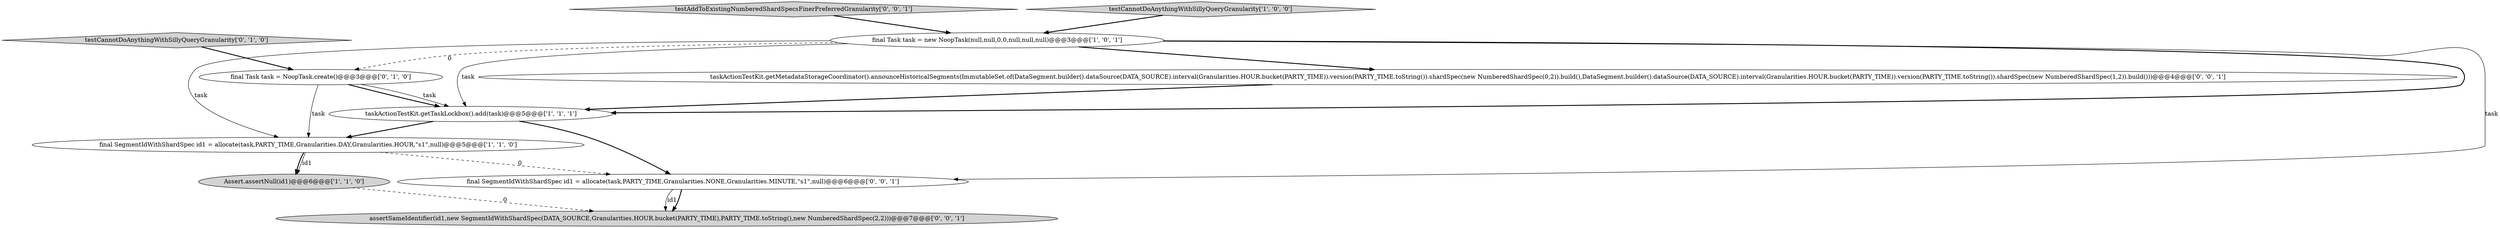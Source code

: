 digraph {
3 [style = filled, label = "Assert.assertNull(id1)@@@6@@@['1', '1', '0']", fillcolor = lightgray, shape = ellipse image = "AAA0AAABBB1BBB"];
4 [style = filled, label = "final Task task = new NoopTask(null,null,0,0,null,null,null)@@@3@@@['1', '0', '1']", fillcolor = white, shape = ellipse image = "AAA0AAABBB1BBB"];
10 [style = filled, label = "assertSameIdentifier(id1,new SegmentIdWithShardSpec(DATA_SOURCE,Granularities.HOUR.bucket(PARTY_TIME),PARTY_TIME.toString(),new NumberedShardSpec(2,2)))@@@7@@@['0', '0', '1']", fillcolor = lightgray, shape = ellipse image = "AAA0AAABBB3BBB"];
8 [style = filled, label = "testAddToExistingNumberedShardSpecsFinerPreferredGranularity['0', '0', '1']", fillcolor = lightgray, shape = diamond image = "AAA0AAABBB3BBB"];
7 [style = filled, label = "taskActionTestKit.getMetadataStorageCoordinator().announceHistoricalSegments(ImmutableSet.of(DataSegment.builder().dataSource(DATA_SOURCE).interval(Granularities.HOUR.bucket(PARTY_TIME)).version(PARTY_TIME.toString()).shardSpec(new NumberedShardSpec(0,2)).build(),DataSegment.builder().dataSource(DATA_SOURCE).interval(Granularities.HOUR.bucket(PARTY_TIME)).version(PARTY_TIME.toString()).shardSpec(new NumberedShardSpec(1,2)).build()))@@@4@@@['0', '0', '1']", fillcolor = white, shape = ellipse image = "AAA0AAABBB3BBB"];
1 [style = filled, label = "testCannotDoAnythingWithSillyQueryGranularity['1', '0', '0']", fillcolor = lightgray, shape = diamond image = "AAA0AAABBB1BBB"];
6 [style = filled, label = "testCannotDoAnythingWithSillyQueryGranularity['0', '1', '0']", fillcolor = lightgray, shape = diamond image = "AAA0AAABBB2BBB"];
9 [style = filled, label = "final SegmentIdWithShardSpec id1 = allocate(task,PARTY_TIME,Granularities.NONE,Granularities.MINUTE,\"s1\",null)@@@6@@@['0', '0', '1']", fillcolor = white, shape = ellipse image = "AAA0AAABBB3BBB"];
2 [style = filled, label = "taskActionTestKit.getTaskLockbox().add(task)@@@5@@@['1', '1', '1']", fillcolor = white, shape = ellipse image = "AAA0AAABBB1BBB"];
5 [style = filled, label = "final Task task = NoopTask.create()@@@3@@@['0', '1', '0']", fillcolor = white, shape = ellipse image = "AAA1AAABBB2BBB"];
0 [style = filled, label = "final SegmentIdWithShardSpec id1 = allocate(task,PARTY_TIME,Granularities.DAY,Granularities.HOUR,\"s1\",null)@@@5@@@['1', '1', '0']", fillcolor = white, shape = ellipse image = "AAA0AAABBB1BBB"];
5->2 [style = bold, label=""];
4->2 [style = solid, label="task"];
4->7 [style = bold, label=""];
8->4 [style = bold, label=""];
3->10 [style = dashed, label="0"];
5->0 [style = solid, label="task"];
0->3 [style = solid, label="id1"];
0->3 [style = bold, label=""];
9->10 [style = solid, label="id1"];
4->2 [style = bold, label=""];
2->9 [style = bold, label=""];
4->0 [style = solid, label="task"];
4->5 [style = dashed, label="0"];
0->9 [style = dashed, label="0"];
6->5 [style = bold, label=""];
1->4 [style = bold, label=""];
2->0 [style = bold, label=""];
5->2 [style = solid, label="task"];
4->9 [style = solid, label="task"];
9->10 [style = bold, label=""];
7->2 [style = bold, label=""];
}
